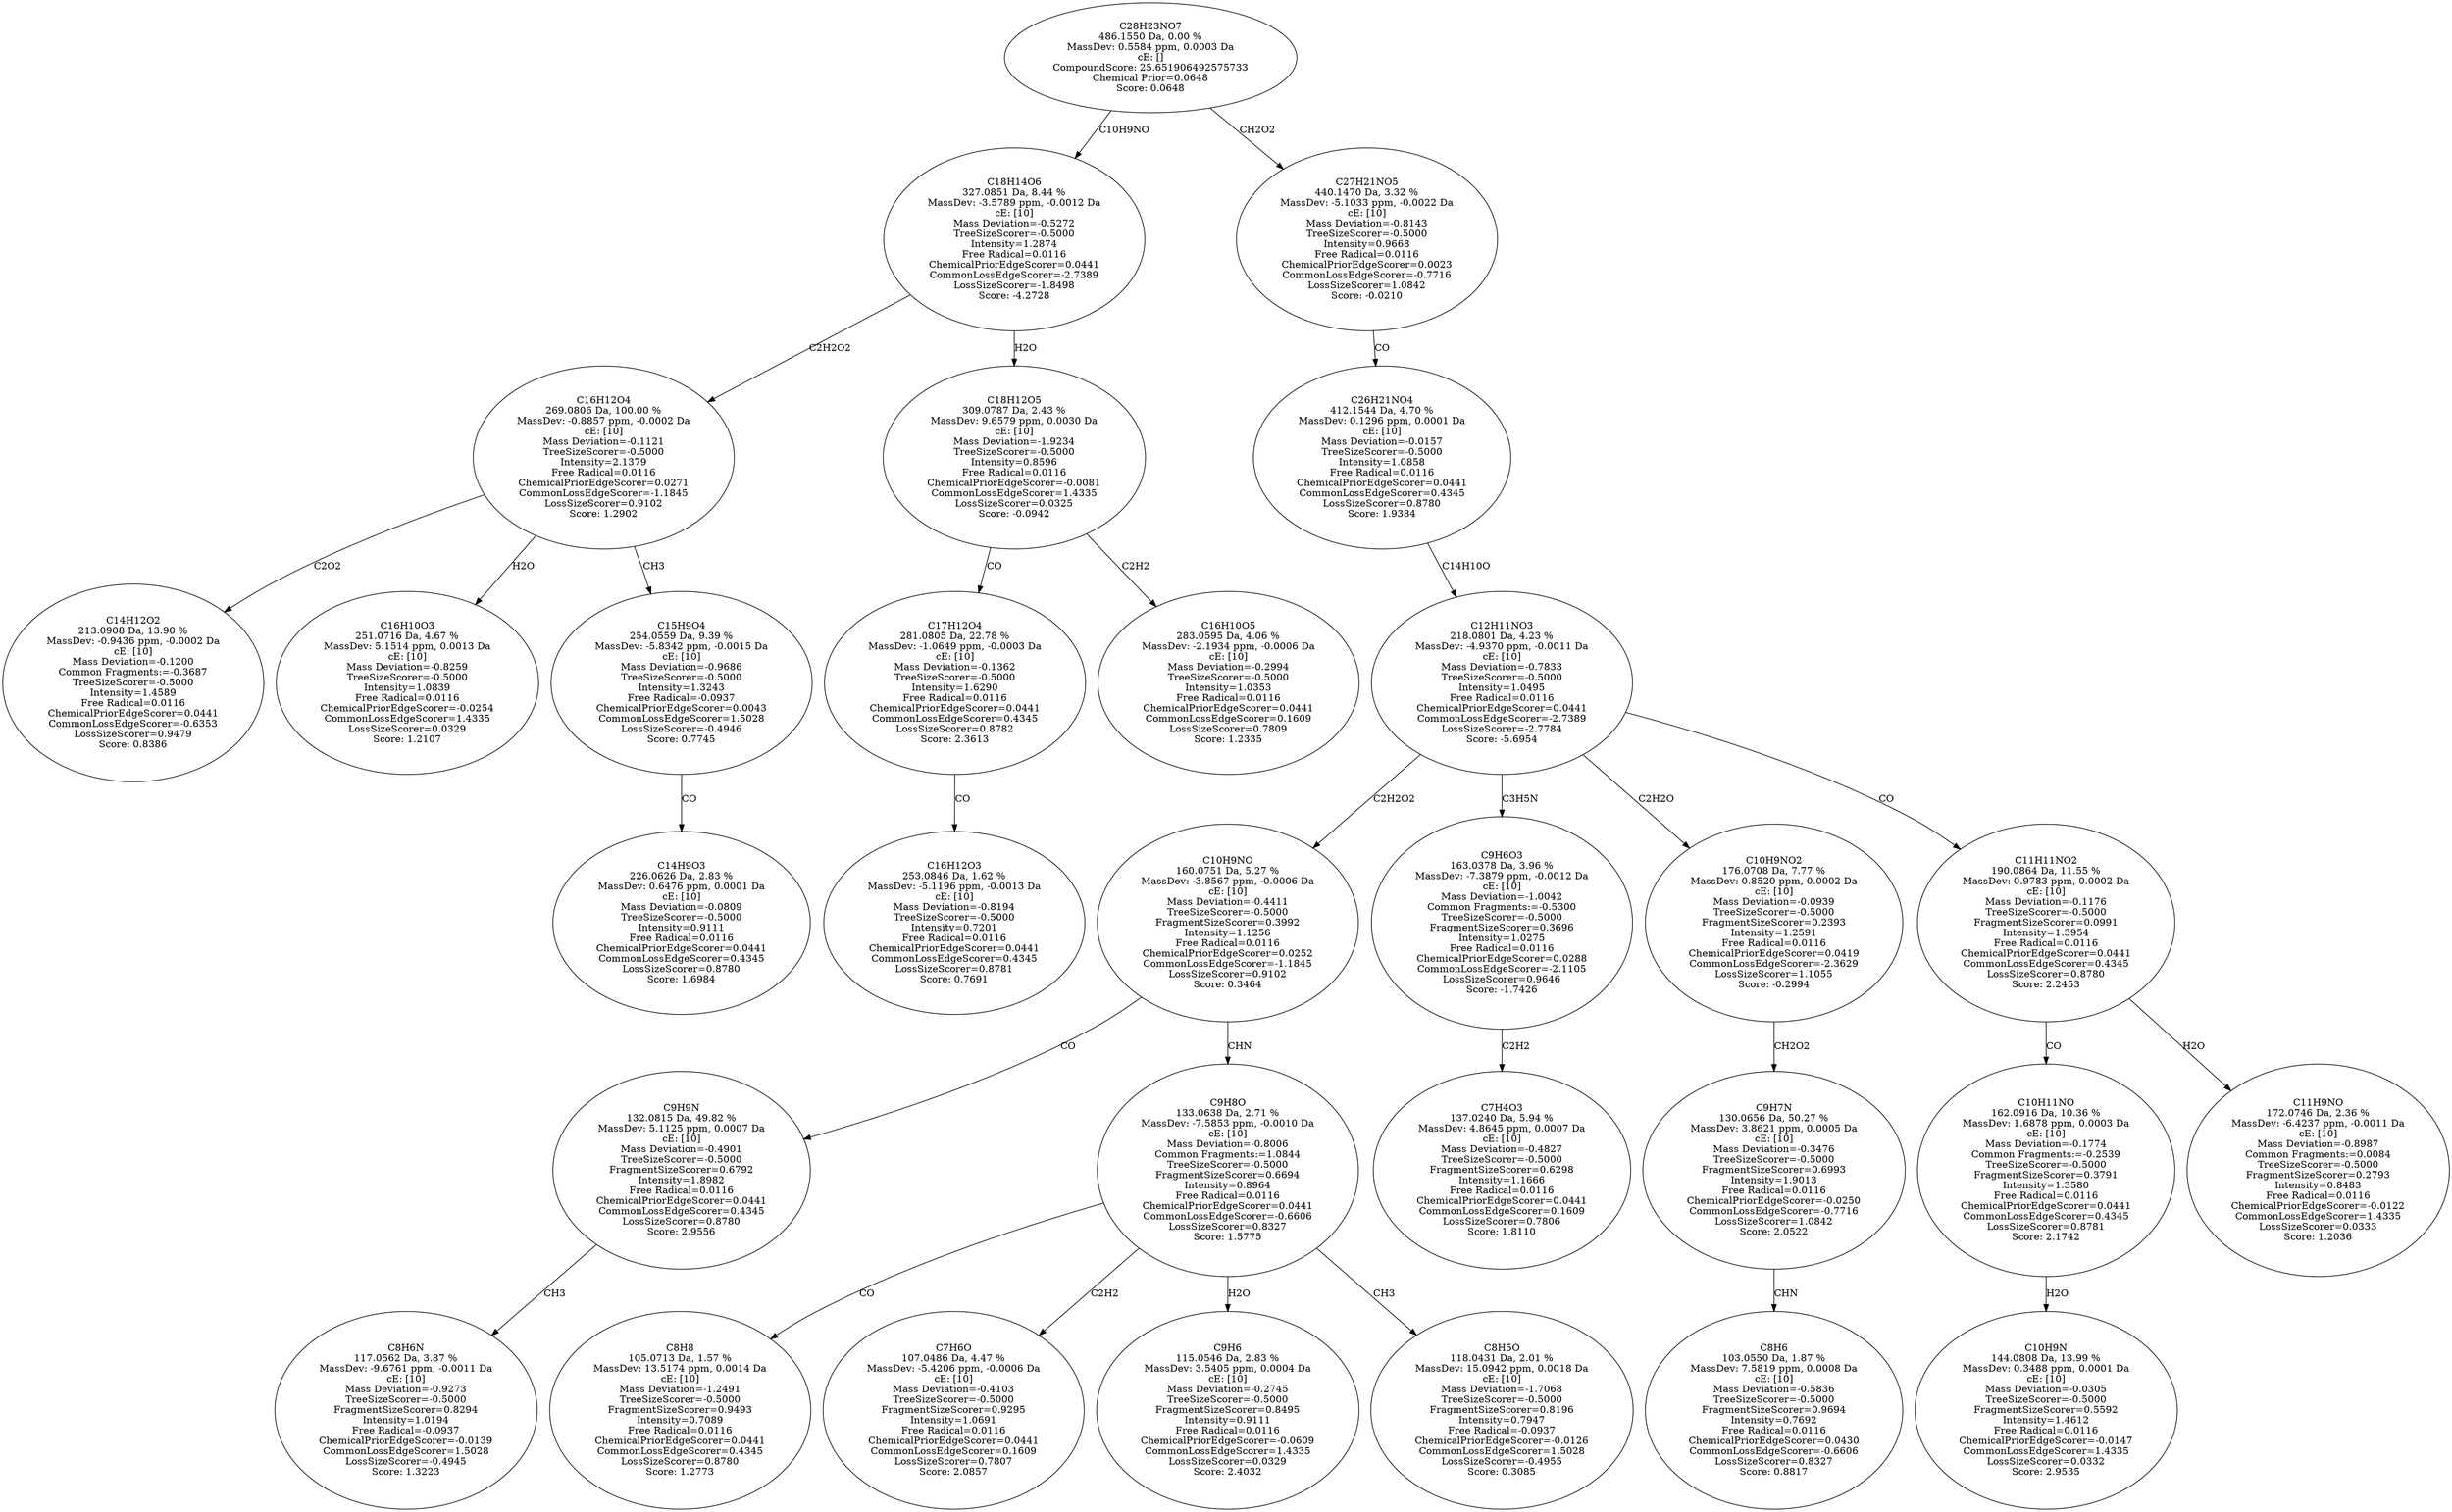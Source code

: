 strict digraph {
v1 [label="C14H12O2\n213.0908 Da, 13.90 %\nMassDev: -0.9436 ppm, -0.0002 Da\ncE: [10]\nMass Deviation=-0.1200\nCommon Fragments:=-0.3687\nTreeSizeScorer=-0.5000\nIntensity=1.4589\nFree Radical=0.0116\nChemicalPriorEdgeScorer=0.0441\nCommonLossEdgeScorer=-0.6353\nLossSizeScorer=0.9479\nScore: 0.8386"];
v2 [label="C16H10O3\n251.0716 Da, 4.67 %\nMassDev: 5.1514 ppm, 0.0013 Da\ncE: [10]\nMass Deviation=-0.8259\nTreeSizeScorer=-0.5000\nIntensity=1.0839\nFree Radical=0.0116\nChemicalPriorEdgeScorer=-0.0254\nCommonLossEdgeScorer=1.4335\nLossSizeScorer=0.0329\nScore: 1.2107"];
v3 [label="C14H9O3\n226.0626 Da, 2.83 %\nMassDev: 0.6476 ppm, 0.0001 Da\ncE: [10]\nMass Deviation=-0.0809\nTreeSizeScorer=-0.5000\nIntensity=0.9111\nFree Radical=0.0116\nChemicalPriorEdgeScorer=0.0441\nCommonLossEdgeScorer=0.4345\nLossSizeScorer=0.8780\nScore: 1.6984"];
v4 [label="C15H9O4\n254.0559 Da, 9.39 %\nMassDev: -5.8342 ppm, -0.0015 Da\ncE: [10]\nMass Deviation=-0.9686\nTreeSizeScorer=-0.5000\nIntensity=1.3243\nFree Radical=-0.0937\nChemicalPriorEdgeScorer=0.0043\nCommonLossEdgeScorer=1.5028\nLossSizeScorer=-0.4946\nScore: 0.7745"];
v5 [label="C16H12O4\n269.0806 Da, 100.00 %\nMassDev: -0.8857 ppm, -0.0002 Da\ncE: [10]\nMass Deviation=-0.1121\nTreeSizeScorer=-0.5000\nIntensity=2.1379\nFree Radical=0.0116\nChemicalPriorEdgeScorer=0.0271\nCommonLossEdgeScorer=-1.1845\nLossSizeScorer=0.9102\nScore: 1.2902"];
v6 [label="C16H12O3\n253.0846 Da, 1.62 %\nMassDev: -5.1196 ppm, -0.0013 Da\ncE: [10]\nMass Deviation=-0.8194\nTreeSizeScorer=-0.5000\nIntensity=0.7201\nFree Radical=0.0116\nChemicalPriorEdgeScorer=0.0441\nCommonLossEdgeScorer=0.4345\nLossSizeScorer=0.8781\nScore: 0.7691"];
v7 [label="C17H12O4\n281.0805 Da, 22.78 %\nMassDev: -1.0649 ppm, -0.0003 Da\ncE: [10]\nMass Deviation=-0.1362\nTreeSizeScorer=-0.5000\nIntensity=1.6290\nFree Radical=0.0116\nChemicalPriorEdgeScorer=0.0441\nCommonLossEdgeScorer=0.4345\nLossSizeScorer=0.8782\nScore: 2.3613"];
v8 [label="C16H10O5\n283.0595 Da, 4.06 %\nMassDev: -2.1934 ppm, -0.0006 Da\ncE: [10]\nMass Deviation=-0.2994\nTreeSizeScorer=-0.5000\nIntensity=1.0353\nFree Radical=0.0116\nChemicalPriorEdgeScorer=0.0441\nCommonLossEdgeScorer=0.1609\nLossSizeScorer=0.7809\nScore: 1.2335"];
v9 [label="C18H12O5\n309.0787 Da, 2.43 %\nMassDev: 9.6579 ppm, 0.0030 Da\ncE: [10]\nMass Deviation=-1.9234\nTreeSizeScorer=-0.5000\nIntensity=0.8596\nFree Radical=0.0116\nChemicalPriorEdgeScorer=-0.0081\nCommonLossEdgeScorer=1.4335\nLossSizeScorer=0.0325\nScore: -0.0942"];
v10 [label="C18H14O6\n327.0851 Da, 8.44 %\nMassDev: -3.5789 ppm, -0.0012 Da\ncE: [10]\nMass Deviation=-0.5272\nTreeSizeScorer=-0.5000\nIntensity=1.2874\nFree Radical=0.0116\nChemicalPriorEdgeScorer=0.0441\nCommonLossEdgeScorer=-2.7389\nLossSizeScorer=-1.8498\nScore: -4.2728"];
v11 [label="C8H6N\n117.0562 Da, 3.87 %\nMassDev: -9.6761 ppm, -0.0011 Da\ncE: [10]\nMass Deviation=-0.9273\nTreeSizeScorer=-0.5000\nFragmentSizeScorer=0.8294\nIntensity=1.0194\nFree Radical=-0.0937\nChemicalPriorEdgeScorer=-0.0139\nCommonLossEdgeScorer=1.5028\nLossSizeScorer=-0.4945\nScore: 1.3223"];
v12 [label="C9H9N\n132.0815 Da, 49.82 %\nMassDev: 5.1125 ppm, 0.0007 Da\ncE: [10]\nMass Deviation=-0.4901\nTreeSizeScorer=-0.5000\nFragmentSizeScorer=0.6792\nIntensity=1.8982\nFree Radical=0.0116\nChemicalPriorEdgeScorer=0.0441\nCommonLossEdgeScorer=0.4345\nLossSizeScorer=0.8780\nScore: 2.9556"];
v13 [label="C8H8\n105.0713 Da, 1.57 %\nMassDev: 13.5174 ppm, 0.0014 Da\ncE: [10]\nMass Deviation=-1.2491\nTreeSizeScorer=-0.5000\nFragmentSizeScorer=0.9493\nIntensity=0.7089\nFree Radical=0.0116\nChemicalPriorEdgeScorer=0.0441\nCommonLossEdgeScorer=0.4345\nLossSizeScorer=0.8780\nScore: 1.2773"];
v14 [label="C7H6O\n107.0486 Da, 4.47 %\nMassDev: -5.4206 ppm, -0.0006 Da\ncE: [10]\nMass Deviation=-0.4103\nTreeSizeScorer=-0.5000\nFragmentSizeScorer=0.9295\nIntensity=1.0691\nFree Radical=0.0116\nChemicalPriorEdgeScorer=0.0441\nCommonLossEdgeScorer=0.1609\nLossSizeScorer=0.7807\nScore: 2.0857"];
v15 [label="C9H6\n115.0546 Da, 2.83 %\nMassDev: 3.5405 ppm, 0.0004 Da\ncE: [10]\nMass Deviation=-0.2745\nTreeSizeScorer=-0.5000\nFragmentSizeScorer=0.8495\nIntensity=0.9111\nFree Radical=0.0116\nChemicalPriorEdgeScorer=-0.0609\nCommonLossEdgeScorer=1.4335\nLossSizeScorer=0.0329\nScore: 2.4032"];
v16 [label="C8H5O\n118.0431 Da, 2.01 %\nMassDev: 15.0942 ppm, 0.0018 Da\ncE: [10]\nMass Deviation=-1.7068\nTreeSizeScorer=-0.5000\nFragmentSizeScorer=0.8196\nIntensity=0.7947\nFree Radical=-0.0937\nChemicalPriorEdgeScorer=-0.0126\nCommonLossEdgeScorer=1.5028\nLossSizeScorer=-0.4955\nScore: 0.3085"];
v17 [label="C9H8O\n133.0638 Da, 2.71 %\nMassDev: -7.5853 ppm, -0.0010 Da\ncE: [10]\nMass Deviation=-0.8006\nCommon Fragments:=1.0844\nTreeSizeScorer=-0.5000\nFragmentSizeScorer=0.6694\nIntensity=0.8964\nFree Radical=0.0116\nChemicalPriorEdgeScorer=0.0441\nCommonLossEdgeScorer=-0.6606\nLossSizeScorer=0.8327\nScore: 1.5775"];
v18 [label="C10H9NO\n160.0751 Da, 5.27 %\nMassDev: -3.8567 ppm, -0.0006 Da\ncE: [10]\nMass Deviation=-0.4411\nTreeSizeScorer=-0.5000\nFragmentSizeScorer=0.3992\nIntensity=1.1256\nFree Radical=0.0116\nChemicalPriorEdgeScorer=0.0252\nCommonLossEdgeScorer=-1.1845\nLossSizeScorer=0.9102\nScore: 0.3464"];
v19 [label="C7H4O3\n137.0240 Da, 5.94 %\nMassDev: 4.8645 ppm, 0.0007 Da\ncE: [10]\nMass Deviation=-0.4827\nTreeSizeScorer=-0.5000\nFragmentSizeScorer=0.6298\nIntensity=1.1666\nFree Radical=0.0116\nChemicalPriorEdgeScorer=0.0441\nCommonLossEdgeScorer=0.1609\nLossSizeScorer=0.7806\nScore: 1.8110"];
v20 [label="C9H6O3\n163.0378 Da, 3.96 %\nMassDev: -7.3879 ppm, -0.0012 Da\ncE: [10]\nMass Deviation=-1.0042\nCommon Fragments:=-0.5300\nTreeSizeScorer=-0.5000\nFragmentSizeScorer=0.3696\nIntensity=1.0275\nFree Radical=0.0116\nChemicalPriorEdgeScorer=0.0288\nCommonLossEdgeScorer=-2.1105\nLossSizeScorer=0.9646\nScore: -1.7426"];
v21 [label="C8H6\n103.0550 Da, 1.87 %\nMassDev: 7.5819 ppm, 0.0008 Da\ncE: [10]\nMass Deviation=-0.5836\nTreeSizeScorer=-0.5000\nFragmentSizeScorer=0.9694\nIntensity=0.7692\nFree Radical=0.0116\nChemicalPriorEdgeScorer=0.0430\nCommonLossEdgeScorer=-0.6606\nLossSizeScorer=0.8327\nScore: 0.8817"];
v22 [label="C9H7N\n130.0656 Da, 50.27 %\nMassDev: 3.8621 ppm, 0.0005 Da\ncE: [10]\nMass Deviation=-0.3476\nTreeSizeScorer=-0.5000\nFragmentSizeScorer=0.6993\nIntensity=1.9013\nFree Radical=0.0116\nChemicalPriorEdgeScorer=-0.0250\nCommonLossEdgeScorer=-0.7716\nLossSizeScorer=1.0842\nScore: 2.0522"];
v23 [label="C10H9NO2\n176.0708 Da, 7.77 %\nMassDev: 0.8520 ppm, 0.0002 Da\ncE: [10]\nMass Deviation=-0.0939\nTreeSizeScorer=-0.5000\nFragmentSizeScorer=0.2393\nIntensity=1.2591\nFree Radical=0.0116\nChemicalPriorEdgeScorer=0.0419\nCommonLossEdgeScorer=-2.3629\nLossSizeScorer=1.1055\nScore: -0.2994"];
v24 [label="C10H9N\n144.0808 Da, 13.99 %\nMassDev: 0.3488 ppm, 0.0001 Da\ncE: [10]\nMass Deviation=-0.0305\nTreeSizeScorer=-0.5000\nFragmentSizeScorer=0.5592\nIntensity=1.4612\nFree Radical=0.0116\nChemicalPriorEdgeScorer=-0.0147\nCommonLossEdgeScorer=1.4335\nLossSizeScorer=0.0332\nScore: 2.9535"];
v25 [label="C10H11NO\n162.0916 Da, 10.36 %\nMassDev: 1.6878 ppm, 0.0003 Da\ncE: [10]\nMass Deviation=-0.1774\nCommon Fragments:=-0.2539\nTreeSizeScorer=-0.5000\nFragmentSizeScorer=0.3791\nIntensity=1.3580\nFree Radical=0.0116\nChemicalPriorEdgeScorer=0.0441\nCommonLossEdgeScorer=0.4345\nLossSizeScorer=0.8781\nScore: 2.1742"];
v26 [label="C11H9NO\n172.0746 Da, 2.36 %\nMassDev: -6.4237 ppm, -0.0011 Da\ncE: [10]\nMass Deviation=-0.8987\nCommon Fragments:=0.0084\nTreeSizeScorer=-0.5000\nFragmentSizeScorer=0.2793\nIntensity=0.8483\nFree Radical=0.0116\nChemicalPriorEdgeScorer=-0.0122\nCommonLossEdgeScorer=1.4335\nLossSizeScorer=0.0333\nScore: 1.2036"];
v27 [label="C11H11NO2\n190.0864 Da, 11.55 %\nMassDev: 0.9783 ppm, 0.0002 Da\ncE: [10]\nMass Deviation=-0.1176\nTreeSizeScorer=-0.5000\nFragmentSizeScorer=0.0991\nIntensity=1.3954\nFree Radical=0.0116\nChemicalPriorEdgeScorer=0.0441\nCommonLossEdgeScorer=0.4345\nLossSizeScorer=0.8780\nScore: 2.2453"];
v28 [label="C12H11NO3\n218.0801 Da, 4.23 %\nMassDev: -4.9370 ppm, -0.0011 Da\ncE: [10]\nMass Deviation=-0.7833\nTreeSizeScorer=-0.5000\nIntensity=1.0495\nFree Radical=0.0116\nChemicalPriorEdgeScorer=0.0441\nCommonLossEdgeScorer=-2.7389\nLossSizeScorer=-2.7784\nScore: -5.6954"];
v29 [label="C26H21NO4\n412.1544 Da, 4.70 %\nMassDev: 0.1296 ppm, 0.0001 Da\ncE: [10]\nMass Deviation=-0.0157\nTreeSizeScorer=-0.5000\nIntensity=1.0858\nFree Radical=0.0116\nChemicalPriorEdgeScorer=0.0441\nCommonLossEdgeScorer=0.4345\nLossSizeScorer=0.8780\nScore: 1.9384"];
v30 [label="C27H21NO5\n440.1470 Da, 3.32 %\nMassDev: -5.1033 ppm, -0.0022 Da\ncE: [10]\nMass Deviation=-0.8143\nTreeSizeScorer=-0.5000\nIntensity=0.9668\nFree Radical=0.0116\nChemicalPriorEdgeScorer=0.0023\nCommonLossEdgeScorer=-0.7716\nLossSizeScorer=1.0842\nScore: -0.0210"];
v31 [label="C28H23NO7\n486.1550 Da, 0.00 %\nMassDev: 0.5584 ppm, 0.0003 Da\ncE: []\nCompoundScore: 25.651906492575733\nChemical Prior=0.0648\nScore: 0.0648"];
v5 -> v1 [label="C2O2"];
v5 -> v2 [label="H2O"];
v4 -> v3 [label="CO"];
v5 -> v4 [label="CH3"];
v10 -> v5 [label="C2H2O2"];
v7 -> v6 [label="CO"];
v9 -> v7 [label="CO"];
v9 -> v8 [label="C2H2"];
v10 -> v9 [label="H2O"];
v31 -> v10 [label="C10H9NO"];
v12 -> v11 [label="CH3"];
v18 -> v12 [label="CO"];
v17 -> v13 [label="CO"];
v17 -> v14 [label="C2H2"];
v17 -> v15 [label="H2O"];
v17 -> v16 [label="CH3"];
v18 -> v17 [label="CHN"];
v28 -> v18 [label="C2H2O2"];
v20 -> v19 [label="C2H2"];
v28 -> v20 [label="C3H5N"];
v22 -> v21 [label="CHN"];
v23 -> v22 [label="CH2O2"];
v28 -> v23 [label="C2H2O"];
v25 -> v24 [label="H2O"];
v27 -> v25 [label="CO"];
v27 -> v26 [label="H2O"];
v28 -> v27 [label="CO"];
v29 -> v28 [label="C14H10O"];
v30 -> v29 [label="CO"];
v31 -> v30 [label="CH2O2"];
}